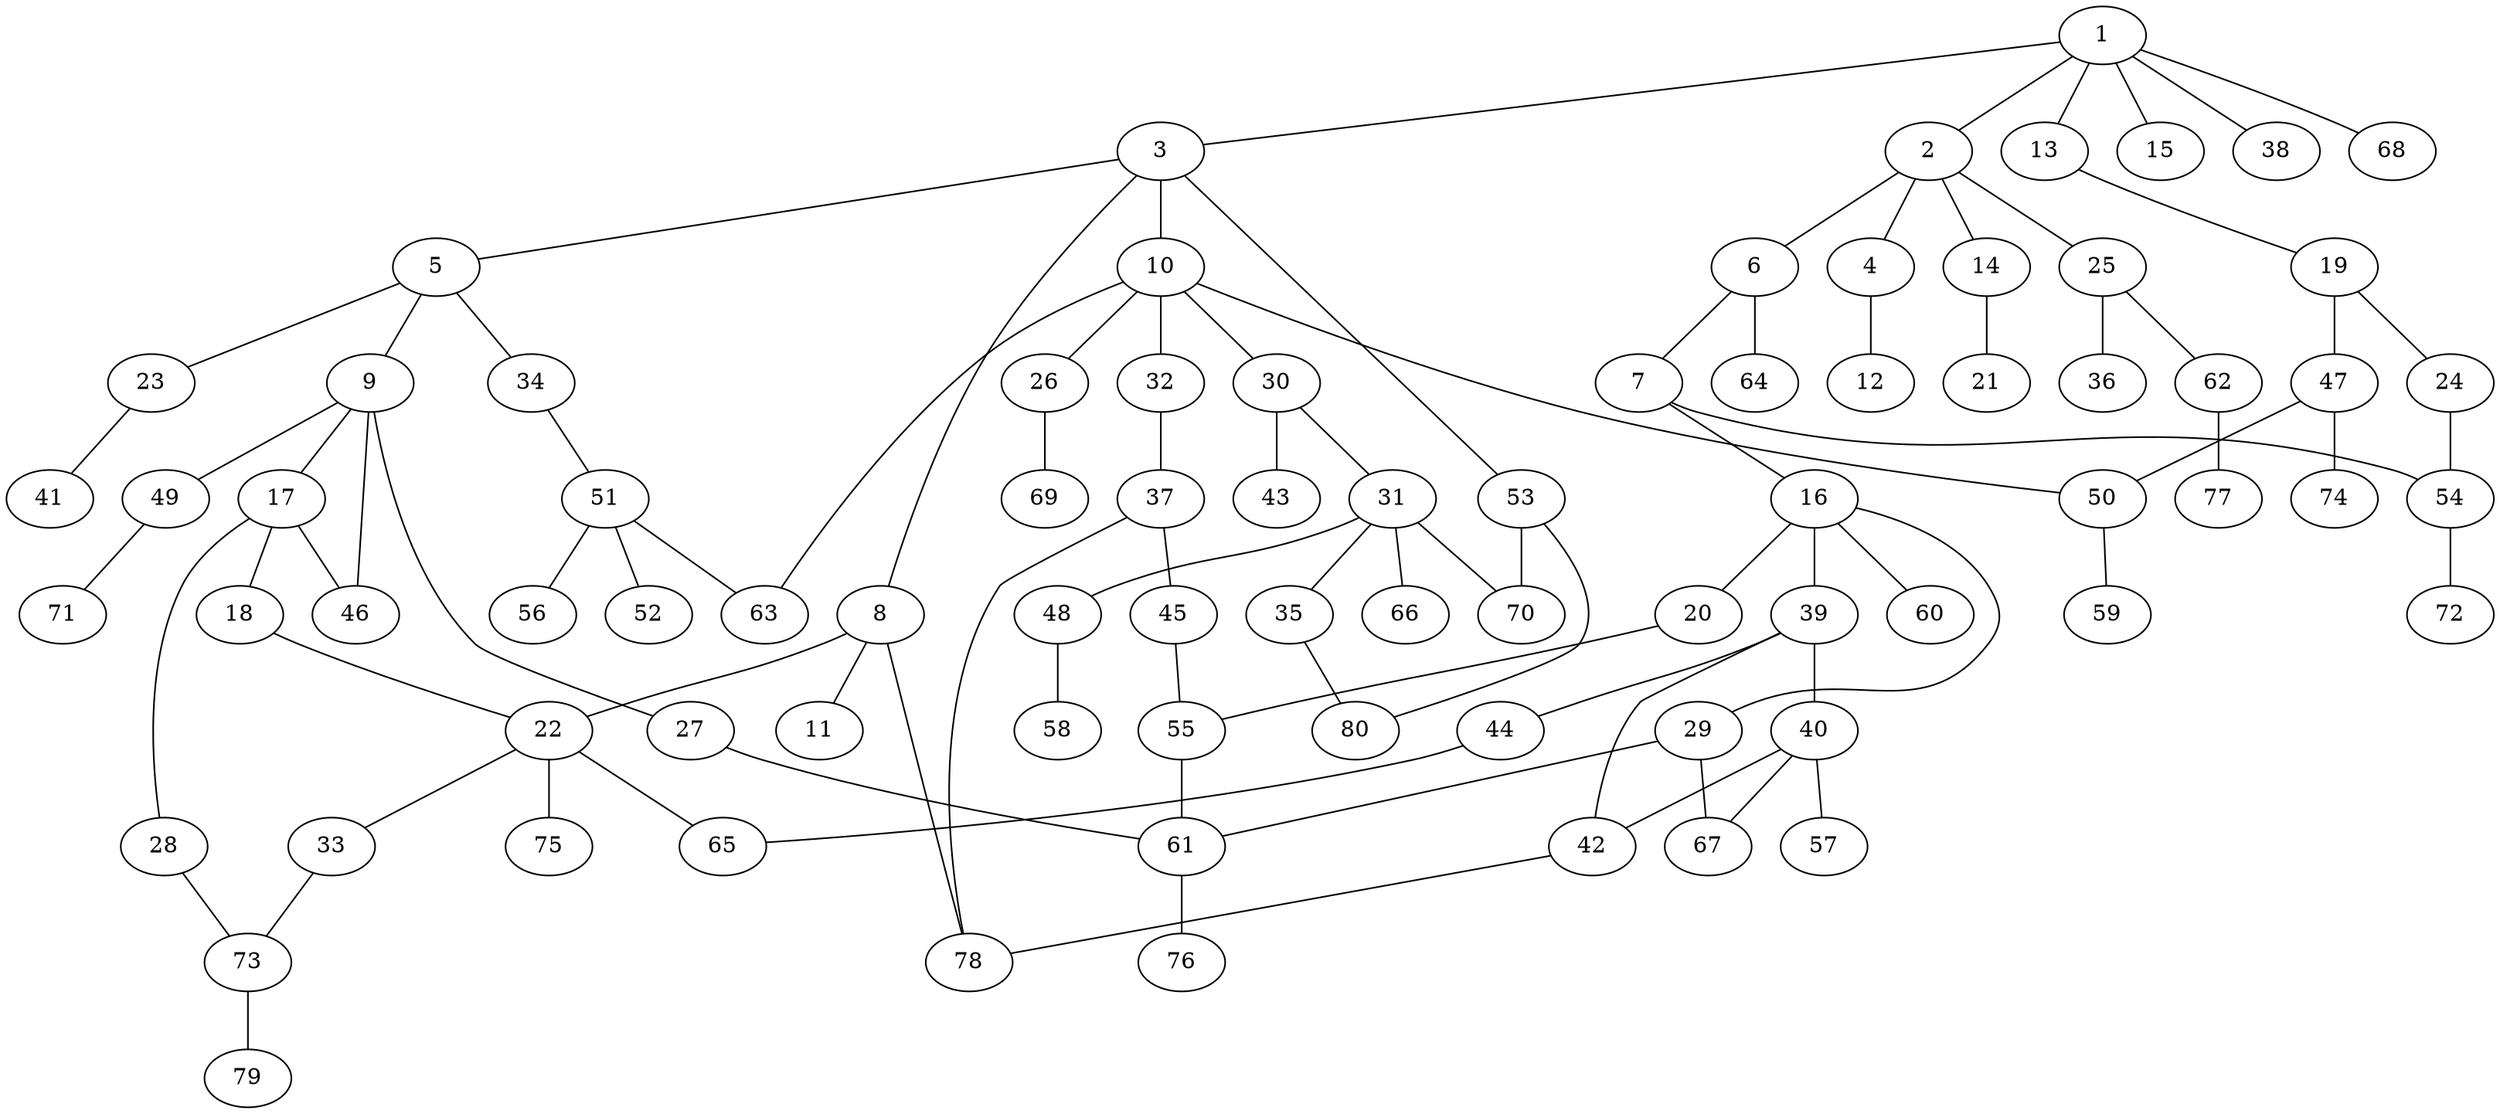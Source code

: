 graph graphname {1--2
1--3
1--13
1--15
1--38
1--68
2--4
2--6
2--14
2--25
3--5
3--8
3--10
3--53
4--12
5--9
5--23
5--34
6--7
6--64
7--16
7--54
8--11
8--22
8--78
9--17
9--27
9--46
9--49
10--26
10--30
10--32
10--50
10--63
13--19
14--21
16--20
16--29
16--39
16--60
17--18
17--28
17--46
18--22
19--24
19--47
20--55
22--33
22--65
22--75
23--41
24--54
25--36
25--62
26--69
27--61
28--73
29--61
29--67
30--31
30--43
31--35
31--48
31--66
31--70
32--37
33--73
34--51
35--80
37--45
37--78
39--40
39--42
39--44
40--42
40--57
40--67
42--78
44--65
45--55
47--50
47--74
48--58
49--71
50--59
51--52
51--56
51--63
53--70
53--80
54--72
55--61
61--76
62--77
73--79
}